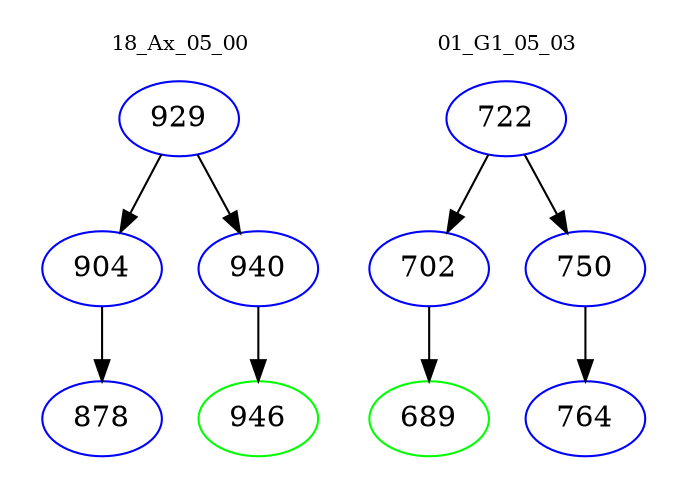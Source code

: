 digraph{
subgraph cluster_0 {
color = white
label = "18_Ax_05_00";
fontsize=10;
T0_929 [label="929", color="blue"]
T0_929 -> T0_904 [color="black"]
T0_904 [label="904", color="blue"]
T0_904 -> T0_878 [color="black"]
T0_878 [label="878", color="blue"]
T0_929 -> T0_940 [color="black"]
T0_940 [label="940", color="blue"]
T0_940 -> T0_946 [color="black"]
T0_946 [label="946", color="green"]
}
subgraph cluster_1 {
color = white
label = "01_G1_05_03";
fontsize=10;
T1_722 [label="722", color="blue"]
T1_722 -> T1_702 [color="black"]
T1_702 [label="702", color="blue"]
T1_702 -> T1_689 [color="black"]
T1_689 [label="689", color="green"]
T1_722 -> T1_750 [color="black"]
T1_750 [label="750", color="blue"]
T1_750 -> T1_764 [color="black"]
T1_764 [label="764", color="blue"]
}
}
